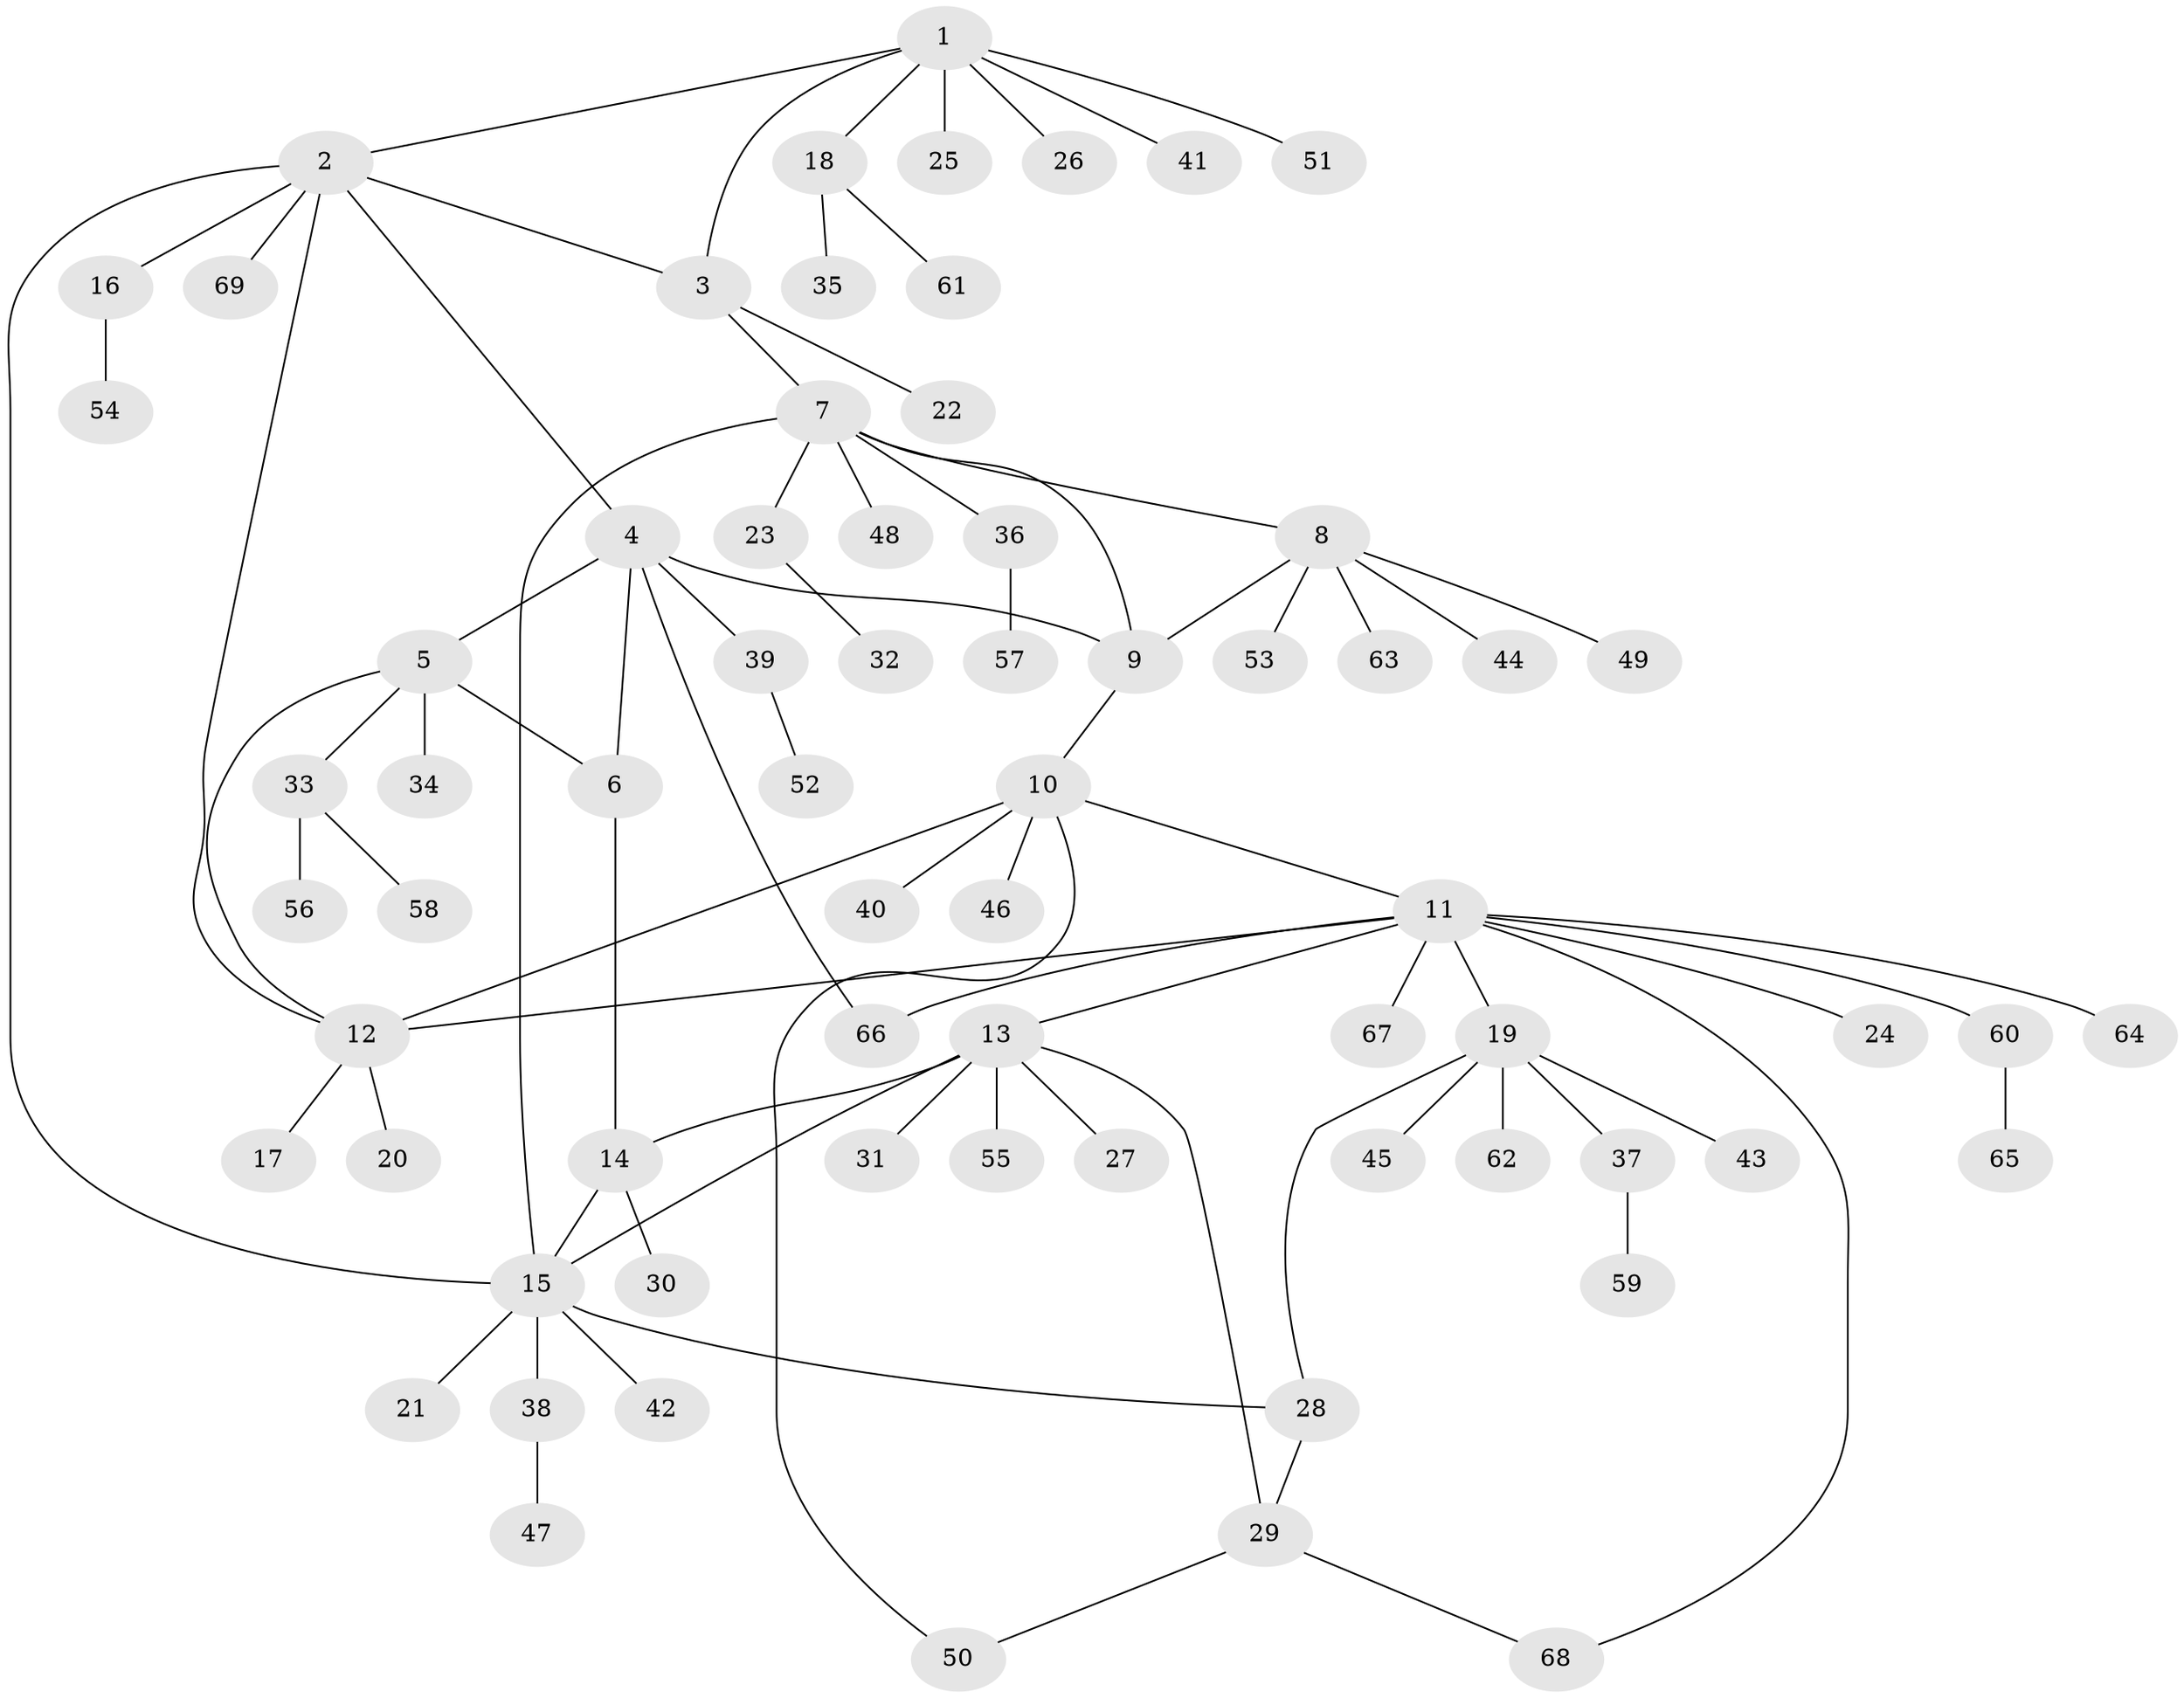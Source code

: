 // Generated by graph-tools (version 1.1) at 2025/26/03/09/25 03:26:45]
// undirected, 69 vertices, 84 edges
graph export_dot {
graph [start="1"]
  node [color=gray90,style=filled];
  1;
  2;
  3;
  4;
  5;
  6;
  7;
  8;
  9;
  10;
  11;
  12;
  13;
  14;
  15;
  16;
  17;
  18;
  19;
  20;
  21;
  22;
  23;
  24;
  25;
  26;
  27;
  28;
  29;
  30;
  31;
  32;
  33;
  34;
  35;
  36;
  37;
  38;
  39;
  40;
  41;
  42;
  43;
  44;
  45;
  46;
  47;
  48;
  49;
  50;
  51;
  52;
  53;
  54;
  55;
  56;
  57;
  58;
  59;
  60;
  61;
  62;
  63;
  64;
  65;
  66;
  67;
  68;
  69;
  1 -- 2;
  1 -- 3;
  1 -- 18;
  1 -- 25;
  1 -- 26;
  1 -- 41;
  1 -- 51;
  2 -- 3;
  2 -- 4;
  2 -- 12;
  2 -- 15;
  2 -- 16;
  2 -- 69;
  3 -- 7;
  3 -- 22;
  4 -- 5;
  4 -- 6;
  4 -- 9;
  4 -- 39;
  4 -- 66;
  5 -- 6;
  5 -- 12;
  5 -- 33;
  5 -- 34;
  6 -- 14;
  7 -- 8;
  7 -- 9;
  7 -- 15;
  7 -- 23;
  7 -- 36;
  7 -- 48;
  8 -- 9;
  8 -- 44;
  8 -- 49;
  8 -- 53;
  8 -- 63;
  9 -- 10;
  10 -- 11;
  10 -- 12;
  10 -- 40;
  10 -- 46;
  10 -- 50;
  11 -- 12;
  11 -- 13;
  11 -- 19;
  11 -- 24;
  11 -- 60;
  11 -- 64;
  11 -- 66;
  11 -- 67;
  11 -- 68;
  12 -- 17;
  12 -- 20;
  13 -- 14;
  13 -- 15;
  13 -- 27;
  13 -- 29;
  13 -- 31;
  13 -- 55;
  14 -- 15;
  14 -- 30;
  15 -- 21;
  15 -- 28;
  15 -- 38;
  15 -- 42;
  16 -- 54;
  18 -- 35;
  18 -- 61;
  19 -- 28;
  19 -- 37;
  19 -- 43;
  19 -- 45;
  19 -- 62;
  23 -- 32;
  28 -- 29;
  29 -- 50;
  29 -- 68;
  33 -- 56;
  33 -- 58;
  36 -- 57;
  37 -- 59;
  38 -- 47;
  39 -- 52;
  60 -- 65;
}
